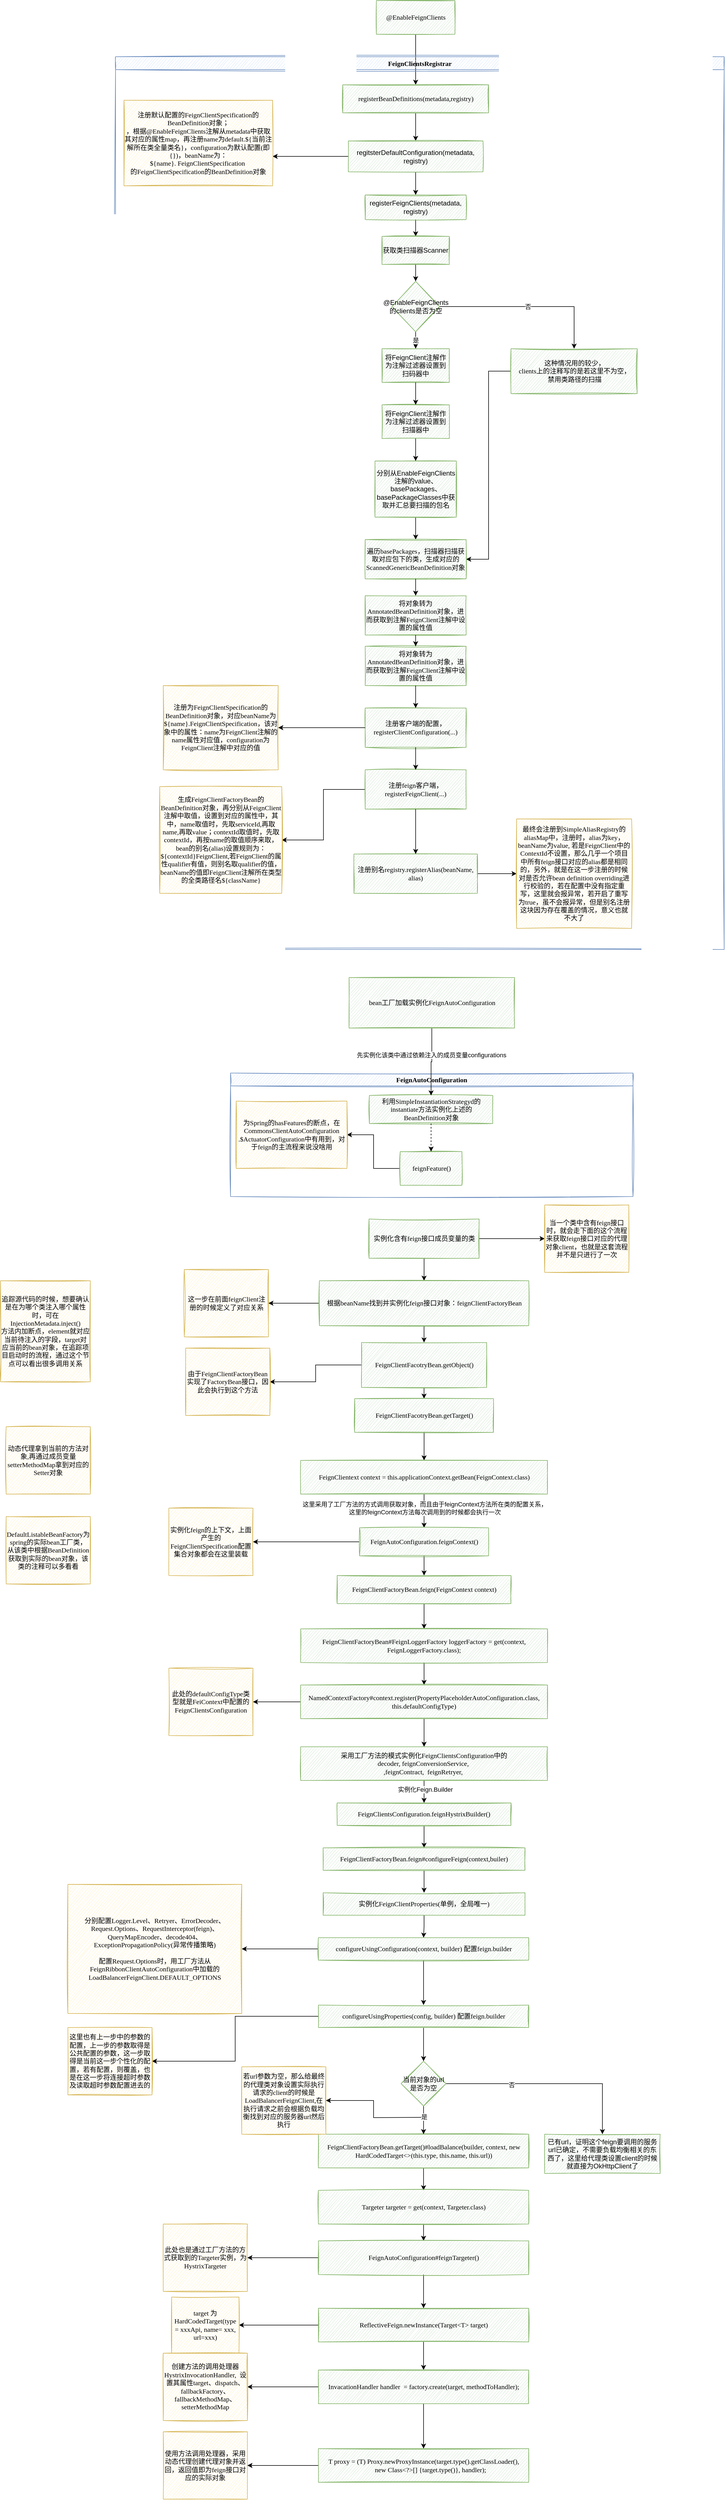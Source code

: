 <mxfile version="17.4.6" type="github">
  <diagram id="6Govmc3wS_7p0buZzhA8" name="第 1 页">
    <mxGraphModel dx="1363" dy="681" grid="1" gridSize="10" guides="1" tooltips="1" connect="1" arrows="1" fold="1" page="0" pageScale="1" pageWidth="827" pageHeight="1169" math="0" shadow="0">
      <root>
        <mxCell id="0" />
        <mxCell id="1" parent="0" />
        <mxCell id="RWXPJWkoNP8diTqihZsk-3" value="" style="edgeStyle=orthogonalEdgeStyle;rounded=0;orthogonalLoop=1;jettySize=auto;html=1;" edge="1" parent="1" source="RWXPJWkoNP8diTqihZsk-1" target="RWXPJWkoNP8diTqihZsk-2">
          <mxGeometry relative="1" as="geometry" />
        </mxCell>
        <mxCell id="RWXPJWkoNP8diTqihZsk-1" value="&lt;font face=&quot;Comic Sans MS&quot;&gt;@EnableFeignClients&lt;/font&gt;" style="html=1;sketch=1;fillColor=#d5e8d4;strokeColor=#82b366;" vertex="1" parent="1">
          <mxGeometry x="340" y="40" width="140" height="60" as="geometry" />
        </mxCell>
        <mxCell id="RWXPJWkoNP8diTqihZsk-5" value="" style="edgeStyle=orthogonalEdgeStyle;rounded=0;orthogonalLoop=1;jettySize=auto;html=1;" edge="1" parent="1" source="RWXPJWkoNP8diTqihZsk-2" target="RWXPJWkoNP8diTqihZsk-4">
          <mxGeometry relative="1" as="geometry" />
        </mxCell>
        <mxCell id="RWXPJWkoNP8diTqihZsk-2" value="&lt;font face=&quot;Comic Sans MS&quot;&gt;registerBeanDefinitions(metadata,registry)&lt;/font&gt;" style="html=1;sketch=1;fillColor=#d5e8d4;strokeColor=#82b366;" vertex="1" parent="1">
          <mxGeometry x="280" y="190" width="260" height="50" as="geometry" />
        </mxCell>
        <mxCell id="RWXPJWkoNP8diTqihZsk-7" value="" style="edgeStyle=orthogonalEdgeStyle;rounded=0;orthogonalLoop=1;jettySize=auto;html=1;" edge="1" parent="1" source="RWXPJWkoNP8diTqihZsk-4" target="RWXPJWkoNP8diTqihZsk-6">
          <mxGeometry relative="1" as="geometry" />
        </mxCell>
        <mxCell id="RWXPJWkoNP8diTqihZsk-10" style="edgeStyle=orthogonalEdgeStyle;rounded=0;orthogonalLoop=1;jettySize=auto;html=1;entryX=0;entryY=0;entryDx=265;entryDy=100;entryPerimeter=0;" edge="1" parent="1" source="RWXPJWkoNP8diTqihZsk-4" target="RWXPJWkoNP8diTqihZsk-9">
          <mxGeometry relative="1" as="geometry" />
        </mxCell>
        <mxCell id="RWXPJWkoNP8diTqihZsk-4" value="regitsterDefaultConfiguration(metadata, registry)" style="whiteSpace=wrap;html=1;fillColor=#d5e8d4;strokeColor=#82b366;sketch=1;" vertex="1" parent="1">
          <mxGeometry x="290" y="290" width="240" height="55" as="geometry" />
        </mxCell>
        <mxCell id="RWXPJWkoNP8diTqihZsk-8" value="FeignClientsRegistrar" style="swimlane;sketch=1;fontFamily=Comic Sans MS;fillColor=#dae8fc;strokeColor=#6c8ebf;" vertex="1" parent="1">
          <mxGeometry x="-125" y="140" width="1085" height="1590" as="geometry" />
        </mxCell>
        <mxCell id="RWXPJWkoNP8diTqihZsk-9" value="注册默认配置的FeignClientSpecification的BeanDefinition对象；&lt;br&gt;，根据@EnableFeignClients注解从metadata中获取其对应的属性map，再注册name为default.${当前注解所在类全量类名}，configuration为默认配置(即{})，beanName为：${name}.&amp;nbsp;FeignClientSpecification&amp;nbsp;&lt;br&gt;的FeignClientSpecification的BeanDefinition对象" style="shape=note;whiteSpace=wrap;html=1;backgroundOutline=1;darkOpacity=0.05;fontFamily=Comic Sans MS;size=0;sketch=1;fillColor=#fff2cc;strokeColor=#d6b656;" vertex="1" parent="RWXPJWkoNP8diTqihZsk-8">
          <mxGeometry x="15" y="77.5" width="265" height="152.5" as="geometry" />
        </mxCell>
        <mxCell id="RWXPJWkoNP8diTqihZsk-24" style="edgeStyle=orthogonalEdgeStyle;rounded=0;orthogonalLoop=1;jettySize=auto;html=1;entryX=0.5;entryY=0;entryDx=0;entryDy=0;" edge="1" parent="RWXPJWkoNP8diTqihZsk-8" source="RWXPJWkoNP8diTqihZsk-6" target="RWXPJWkoNP8diTqihZsk-11">
          <mxGeometry relative="1" as="geometry" />
        </mxCell>
        <mxCell id="RWXPJWkoNP8diTqihZsk-6" value="registerFeignClients(metadata, registry)" style="whiteSpace=wrap;html=1;fillColor=#d5e8d4;strokeColor=#82b366;sketch=1;" vertex="1" parent="RWXPJWkoNP8diTqihZsk-8">
          <mxGeometry x="445" y="246.25" width="180" height="43.75" as="geometry" />
        </mxCell>
        <mxCell id="RWXPJWkoNP8diTqihZsk-25" style="edgeStyle=orthogonalEdgeStyle;rounded=0;orthogonalLoop=1;jettySize=auto;html=1;entryX=0.5;entryY=0;entryDx=0;entryDy=0;" edge="1" parent="RWXPJWkoNP8diTqihZsk-8" source="RWXPJWkoNP8diTqihZsk-11" target="RWXPJWkoNP8diTqihZsk-19">
          <mxGeometry relative="1" as="geometry" />
        </mxCell>
        <mxCell id="RWXPJWkoNP8diTqihZsk-11" value="获取类扫描器Scanner" style="whiteSpace=wrap;html=1;fillColor=#d5e8d4;strokeColor=#82b366;sketch=1;" vertex="1" parent="RWXPJWkoNP8diTqihZsk-8">
          <mxGeometry x="475" y="320" width="120" height="50" as="geometry" />
        </mxCell>
        <mxCell id="RWXPJWkoNP8diTqihZsk-13" value="将FeignClient注解作为注解过滤器设置到扫码器中" style="whiteSpace=wrap;html=1;fillColor=#d5e8d4;strokeColor=#82b366;sketch=1;" vertex="1" parent="RWXPJWkoNP8diTqihZsk-8">
          <mxGeometry x="475" y="520" width="120" height="60" as="geometry" />
        </mxCell>
        <mxCell id="RWXPJWkoNP8diTqihZsk-15" value="将FeignClient注解作为注解过滤器设置到扫描器中" style="whiteSpace=wrap;html=1;fillColor=#d5e8d4;strokeColor=#82b366;sketch=1;" vertex="1" parent="RWXPJWkoNP8diTqihZsk-8">
          <mxGeometry x="475" y="620" width="120" height="60" as="geometry" />
        </mxCell>
        <mxCell id="RWXPJWkoNP8diTqihZsk-16" value="" style="edgeStyle=orthogonalEdgeStyle;rounded=0;orthogonalLoop=1;jettySize=auto;html=1;" edge="1" parent="RWXPJWkoNP8diTqihZsk-8" source="RWXPJWkoNP8diTqihZsk-13" target="RWXPJWkoNP8diTqihZsk-15">
          <mxGeometry relative="1" as="geometry" />
        </mxCell>
        <mxCell id="RWXPJWkoNP8diTqihZsk-29" style="edgeStyle=orthogonalEdgeStyle;rounded=0;orthogonalLoop=1;jettySize=auto;html=1;entryX=0.5;entryY=0;entryDx=0;entryDy=0;" edge="1" parent="RWXPJWkoNP8diTqihZsk-8" source="RWXPJWkoNP8diTqihZsk-17" target="RWXPJWkoNP8diTqihZsk-28">
          <mxGeometry relative="1" as="geometry" />
        </mxCell>
        <mxCell id="RWXPJWkoNP8diTqihZsk-17" value="分别从EnableFeignClients注解的value、basePackages、basePackageClasses中获取并汇总要扫描的包名" style="whiteSpace=wrap;html=1;fillColor=#d5e8d4;strokeColor=#82b366;sketch=1;" vertex="1" parent="RWXPJWkoNP8diTqihZsk-8">
          <mxGeometry x="462.5" y="720" width="145" height="100" as="geometry" />
        </mxCell>
        <mxCell id="RWXPJWkoNP8diTqihZsk-18" value="" style="edgeStyle=orthogonalEdgeStyle;rounded=0;orthogonalLoop=1;jettySize=auto;html=1;" edge="1" parent="RWXPJWkoNP8diTqihZsk-8" source="RWXPJWkoNP8diTqihZsk-15" target="RWXPJWkoNP8diTqihZsk-17">
          <mxGeometry relative="1" as="geometry" />
        </mxCell>
        <mxCell id="RWXPJWkoNP8diTqihZsk-26" value="是" style="edgeStyle=orthogonalEdgeStyle;rounded=0;orthogonalLoop=1;jettySize=auto;html=1;entryX=0.5;entryY=0;entryDx=0;entryDy=0;" edge="1" parent="RWXPJWkoNP8diTqihZsk-8" source="RWXPJWkoNP8diTqihZsk-19" target="RWXPJWkoNP8diTqihZsk-13">
          <mxGeometry relative="1" as="geometry" />
        </mxCell>
        <mxCell id="RWXPJWkoNP8diTqihZsk-27" value="否" style="edgeStyle=orthogonalEdgeStyle;rounded=0;orthogonalLoop=1;jettySize=auto;html=1;entryX=0.5;entryY=0;entryDx=0;entryDy=0;" edge="1" parent="RWXPJWkoNP8diTqihZsk-8" source="RWXPJWkoNP8diTqihZsk-19" target="RWXPJWkoNP8diTqihZsk-22">
          <mxGeometry relative="1" as="geometry" />
        </mxCell>
        <mxCell id="RWXPJWkoNP8diTqihZsk-19" value="@EnableFeignClients的clients是否为空" style="rhombus;whiteSpace=wrap;html=1;fillColor=#d5e8d4;strokeColor=#82b366;sketch=1;" vertex="1" parent="RWXPJWkoNP8diTqihZsk-8">
          <mxGeometry x="492.5" y="400" width="85" height="90" as="geometry" />
        </mxCell>
        <mxCell id="RWXPJWkoNP8diTqihZsk-30" style="edgeStyle=orthogonalEdgeStyle;rounded=0;orthogonalLoop=1;jettySize=auto;html=1;entryX=1;entryY=0.5;entryDx=0;entryDy=0;" edge="1" parent="RWXPJWkoNP8diTqihZsk-8" source="RWXPJWkoNP8diTqihZsk-22" target="RWXPJWkoNP8diTqihZsk-28">
          <mxGeometry relative="1" as="geometry" />
        </mxCell>
        <mxCell id="RWXPJWkoNP8diTqihZsk-22" value="&lt;font face=&quot;Comic Sans MS&quot;&gt;这种情况用的较少，&lt;br&gt;clients上的注释写的是若这里不为空，&lt;br&gt;禁用类路径的扫描&lt;/font&gt;" style="html=1;sketch=1;fillColor=#d5e8d4;strokeColor=#82b366;" vertex="1" parent="RWXPJWkoNP8diTqihZsk-8">
          <mxGeometry x="705" y="520" width="225" height="80" as="geometry" />
        </mxCell>
        <mxCell id="RWXPJWkoNP8diTqihZsk-28" value="&lt;font face=&quot;Comic Sans MS&quot;&gt;遍历basePackages，扫描器扫描获取对应包下的类，生成对应的ScannedGenericBeanDefinition对象&lt;/font&gt;" style="html=1;sketch=1;fillColor=#d5e8d4;strokeColor=#82b366;whiteSpace=wrap;" vertex="1" parent="RWXPJWkoNP8diTqihZsk-8">
          <mxGeometry x="445" y="860" width="180" height="70" as="geometry" />
        </mxCell>
        <mxCell id="RWXPJWkoNP8diTqihZsk-31" value="&lt;font face=&quot;Comic Sans MS&quot;&gt;将对象转为AnnotatedBeanDefinition对象，进而获取到注解FeignClient注解中设置的属性值&lt;/font&gt;" style="html=1;sketch=1;fillColor=#d5e8d4;strokeColor=#82b366;whiteSpace=wrap;" vertex="1" parent="RWXPJWkoNP8diTqihZsk-8">
          <mxGeometry x="445" y="960" width="180" height="70" as="geometry" />
        </mxCell>
        <mxCell id="RWXPJWkoNP8diTqihZsk-32" value="" style="edgeStyle=orthogonalEdgeStyle;rounded=0;orthogonalLoop=1;jettySize=auto;html=1;" edge="1" parent="RWXPJWkoNP8diTqihZsk-8" source="RWXPJWkoNP8diTqihZsk-28" target="RWXPJWkoNP8diTqihZsk-31">
          <mxGeometry relative="1" as="geometry" />
        </mxCell>
        <mxCell id="RWXPJWkoNP8diTqihZsk-33" value="&lt;font face=&quot;Comic Sans MS&quot;&gt;将对象转为AnnotatedBeanDefinition对象，进而获取到注解FeignClient注解中设置的属性值&lt;/font&gt;" style="html=1;sketch=1;fillColor=#d5e8d4;strokeColor=#82b366;whiteSpace=wrap;" vertex="1" parent="RWXPJWkoNP8diTqihZsk-8">
          <mxGeometry x="445" y="1050" width="180" height="70" as="geometry" />
        </mxCell>
        <mxCell id="RWXPJWkoNP8diTqihZsk-34" value="" style="edgeStyle=orthogonalEdgeStyle;rounded=0;orthogonalLoop=1;jettySize=auto;html=1;" edge="1" parent="RWXPJWkoNP8diTqihZsk-8" source="RWXPJWkoNP8diTqihZsk-31" target="RWXPJWkoNP8diTqihZsk-33">
          <mxGeometry relative="1" as="geometry" />
        </mxCell>
        <mxCell id="RWXPJWkoNP8diTqihZsk-35" value="&lt;font face=&quot;Comic Sans MS&quot;&gt;注册客户端的配置，registerClientConfiguration(...)&lt;/font&gt;" style="html=1;sketch=1;fillColor=#d5e8d4;strokeColor=#82b366;whiteSpace=wrap;" vertex="1" parent="RWXPJWkoNP8diTqihZsk-8">
          <mxGeometry x="445" y="1160" width="180" height="70" as="geometry" />
        </mxCell>
        <mxCell id="RWXPJWkoNP8diTqihZsk-36" value="" style="edgeStyle=orthogonalEdgeStyle;rounded=0;orthogonalLoop=1;jettySize=auto;html=1;" edge="1" parent="RWXPJWkoNP8diTqihZsk-8" source="RWXPJWkoNP8diTqihZsk-33" target="RWXPJWkoNP8diTqihZsk-35">
          <mxGeometry relative="1" as="geometry" />
        </mxCell>
        <mxCell id="RWXPJWkoNP8diTqihZsk-37" value="注册为FeignClientSpecification的BeanDefinition对象，对应beanName为${name}.FeignClientSpecification，该对象中的属性：name为FeignClient注解的name属性对应值，configuration为FeignClient注解中对应的值" style="shape=note;whiteSpace=wrap;html=1;backgroundOutline=1;darkOpacity=0.05;fontFamily=Comic Sans MS;size=0;sketch=1;fillColor=#fff2cc;strokeColor=#d6b656;" vertex="1" parent="RWXPJWkoNP8diTqihZsk-8">
          <mxGeometry x="85" y="1120" width="205" height="150" as="geometry" />
        </mxCell>
        <mxCell id="RWXPJWkoNP8diTqihZsk-38" style="edgeStyle=orthogonalEdgeStyle;rounded=0;orthogonalLoop=1;jettySize=auto;html=1;entryX=0;entryY=0;entryDx=205;entryDy=75;entryPerimeter=0;" edge="1" parent="RWXPJWkoNP8diTqihZsk-8" source="RWXPJWkoNP8diTqihZsk-35" target="RWXPJWkoNP8diTqihZsk-37">
          <mxGeometry relative="1" as="geometry">
            <mxPoint x="325" y="1195" as="targetPoint" />
          </mxGeometry>
        </mxCell>
        <mxCell id="RWXPJWkoNP8diTqihZsk-42" style="edgeStyle=orthogonalEdgeStyle;rounded=0;orthogonalLoop=1;jettySize=auto;html=1;" edge="1" parent="RWXPJWkoNP8diTqihZsk-8" source="RWXPJWkoNP8diTqihZsk-39" target="RWXPJWkoNP8diTqihZsk-41">
          <mxGeometry relative="1" as="geometry" />
        </mxCell>
        <mxCell id="RWXPJWkoNP8diTqihZsk-39" value="&lt;font face=&quot;Comic Sans MS&quot;&gt;注册feign客户端，registerFeignClient(...)&lt;/font&gt;" style="html=1;sketch=1;fillColor=#d5e8d4;strokeColor=#82b366;whiteSpace=wrap;" vertex="1" parent="RWXPJWkoNP8diTqihZsk-8">
          <mxGeometry x="445" y="1270" width="180" height="70" as="geometry" />
        </mxCell>
        <mxCell id="RWXPJWkoNP8diTqihZsk-40" value="" style="edgeStyle=orthogonalEdgeStyle;rounded=0;orthogonalLoop=1;jettySize=auto;html=1;" edge="1" parent="RWXPJWkoNP8diTqihZsk-8" source="RWXPJWkoNP8diTqihZsk-35" target="RWXPJWkoNP8diTqihZsk-39">
          <mxGeometry relative="1" as="geometry" />
        </mxCell>
        <mxCell id="RWXPJWkoNP8diTqihZsk-41" value="生成FeignClientFactoryBean的BeanDefinition对象，再分别从FeignClient注解中取值，设置到对应的属性中，其中，name取值时，先取serviceId,再取name,再取value；contextId取值时，先取contextId，再按name的取值顺序来取，bean的别名(alias)设置规则为：${contextId}FeignClient,若FeignClient的属性qualifier有值，则别名取qualifier的值，beanName的值即FeignClient注解所在类型的全类路径名${className}" style="shape=note;whiteSpace=wrap;html=1;backgroundOutline=1;darkOpacity=0.05;fontFamily=Comic Sans MS;size=0;sketch=1;fillColor=#fff2cc;strokeColor=#d6b656;" vertex="1" parent="RWXPJWkoNP8diTqihZsk-8">
          <mxGeometry x="78.75" y="1300" width="217.5" height="190" as="geometry" />
        </mxCell>
        <mxCell id="RWXPJWkoNP8diTqihZsk-47" style="edgeStyle=orthogonalEdgeStyle;rounded=0;orthogonalLoop=1;jettySize=auto;html=1;entryX=0;entryY=0.5;entryDx=0;entryDy=0;entryPerimeter=0;" edge="1" parent="RWXPJWkoNP8diTqihZsk-8" source="RWXPJWkoNP8diTqihZsk-44" target="RWXPJWkoNP8diTqihZsk-46">
          <mxGeometry relative="1" as="geometry" />
        </mxCell>
        <mxCell id="RWXPJWkoNP8diTqihZsk-44" value="&lt;font face=&quot;Comic Sans MS&quot;&gt;注册别名registry.registerAlias(beanName, alias)&lt;/font&gt;" style="html=1;sketch=1;fillColor=#d5e8d4;strokeColor=#82b366;whiteSpace=wrap;" vertex="1" parent="RWXPJWkoNP8diTqihZsk-8">
          <mxGeometry x="425" y="1420" width="220" height="70" as="geometry" />
        </mxCell>
        <mxCell id="RWXPJWkoNP8diTqihZsk-45" value="" style="edgeStyle=orthogonalEdgeStyle;rounded=0;orthogonalLoop=1;jettySize=auto;html=1;" edge="1" parent="RWXPJWkoNP8diTqihZsk-8" source="RWXPJWkoNP8diTqihZsk-39" target="RWXPJWkoNP8diTqihZsk-44">
          <mxGeometry relative="1" as="geometry" />
        </mxCell>
        <mxCell id="RWXPJWkoNP8diTqihZsk-46" value="最终会注册到SimpleAliasRegistry的aliasMap中，注册时，alias为key，beanName为value, 若是FeignClient中的ContextId不设置，那么几乎一个项目中所有feign接口对应的alias都是相同的，另外，就是在这一步注册的时候对是否允许bean definition overriding进行校验的，若在配置中没有指定重写，这里就会报异常，若开启了重写为true，虽不会报异常，但是别名注册这块因为存在覆盖的情况，意义也就不大了" style="shape=note;whiteSpace=wrap;html=1;backgroundOutline=1;darkOpacity=0.05;fontFamily=Comic Sans MS;size=0;sketch=1;fillColor=#fff2cc;strokeColor=#d6b656;" vertex="1" parent="RWXPJWkoNP8diTqihZsk-8">
          <mxGeometry x="715" y="1357.5" width="205" height="195" as="geometry" />
        </mxCell>
        <mxCell id="RWXPJWkoNP8diTqihZsk-51" value="FeignAutoConfiguration" style="swimlane;sketch=1;fontFamily=Comic Sans MS;fillColor=#dae8fc;strokeColor=#6c8ebf;" vertex="1" parent="1">
          <mxGeometry x="80" y="1950" width="717.5" height="220" as="geometry" />
        </mxCell>
        <mxCell id="RWXPJWkoNP8diTqihZsk-74" style="edgeStyle=orthogonalEdgeStyle;rounded=0;orthogonalLoop=1;jettySize=auto;html=1;" edge="1" parent="RWXPJWkoNP8diTqihZsk-51" source="RWXPJWkoNP8diTqihZsk-52" target="RWXPJWkoNP8diTqihZsk-72">
          <mxGeometry relative="1" as="geometry" />
        </mxCell>
        <mxCell id="RWXPJWkoNP8diTqihZsk-52" value="&lt;font face=&quot;Comic Sans MS&quot;&gt;feignFeature()&lt;/font&gt;" style="html=1;sketch=1;fillColor=#d5e8d4;strokeColor=#82b366;" vertex="1" parent="RWXPJWkoNP8diTqihZsk-51">
          <mxGeometry x="302.5" y="140" width="110" height="60" as="geometry" />
        </mxCell>
        <mxCell id="RWXPJWkoNP8diTqihZsk-72" value="为Spring的hasFeatures的断点，在CommonsClientAutoConfiguration&lt;br&gt;.$ActuatorConfiguration中有用到，对于feign的主流程来说没啥用" style="shape=note;whiteSpace=wrap;html=1;backgroundOutline=1;darkOpacity=0.05;fontFamily=Comic Sans MS;size=0;sketch=1;fillColor=#fff2cc;strokeColor=#d6b656;" vertex="1" parent="RWXPJWkoNP8diTqihZsk-51">
          <mxGeometry x="10" y="50" width="197.5" height="120" as="geometry" />
        </mxCell>
        <mxCell id="RWXPJWkoNP8diTqihZsk-48" value="&lt;font face=&quot;Comic Sans MS&quot;&gt;利用SimpleInstantiationStrategyd的instantiate方法实例化上述的BeanDefinition对象&lt;/font&gt;" style="html=1;sketch=1;fillColor=#d5e8d4;strokeColor=#82b366;whiteSpace=wrap;" vertex="1" parent="RWXPJWkoNP8diTqihZsk-51">
          <mxGeometry x="247.5" y="40" width="220" height="50" as="geometry" />
        </mxCell>
        <mxCell id="RWXPJWkoNP8diTqihZsk-50" style="edgeStyle=orthogonalEdgeStyle;rounded=0;orthogonalLoop=1;jettySize=auto;html=1;dashed=1;entryX=0.5;entryY=0;entryDx=0;entryDy=0;" edge="1" parent="RWXPJWkoNP8diTqihZsk-51" source="RWXPJWkoNP8diTqihZsk-48" target="RWXPJWkoNP8diTqihZsk-52">
          <mxGeometry relative="1" as="geometry">
            <mxPoint x="357.5" y="60" as="targetPoint" />
          </mxGeometry>
        </mxCell>
        <mxCell id="RWXPJWkoNP8diTqihZsk-70" value="追踪源代码的时候，想要确认是在为哪个类注入哪个属性时，可在InjectionMetadata.inject()&lt;br&gt;方法内加断点，element就对应当前待注入的字段，target对应当前的bean对象，在追踪项目启动时的流程，通过这个节点可以看出很多调用关系" style="shape=note;whiteSpace=wrap;html=1;backgroundOutline=1;darkOpacity=0.05;fontFamily=Comic Sans MS;size=0;sketch=1;fillColor=#fff2cc;strokeColor=#d6b656;" vertex="1" parent="1">
          <mxGeometry x="-330" y="2320" width="160" height="180" as="geometry" />
        </mxCell>
        <mxCell id="RWXPJWkoNP8diTqihZsk-71" value="动态代理拿到当前的方法对象,再通过成员变量setterMethodMap拿到对应的Setter对象" style="shape=note;whiteSpace=wrap;html=1;backgroundOutline=1;darkOpacity=0.05;fontFamily=Comic Sans MS;size=0;sketch=1;fillColor=#fff2cc;strokeColor=#d6b656;" vertex="1" parent="1">
          <mxGeometry x="-320" y="2580" width="150" height="120" as="geometry" />
        </mxCell>
        <mxCell id="RWXPJWkoNP8diTqihZsk-76" value="DefaultListableBeanFactory为spring的实际bean工厂类，从该类中根据BeanDefinition获取到实际的bean对象，该类的注释可以多看看" style="shape=note;whiteSpace=wrap;html=1;backgroundOutline=1;darkOpacity=0.05;fontFamily=Comic Sans MS;size=0;sketch=1;fillColor=#fff2cc;strokeColor=#d6b656;" vertex="1" parent="1">
          <mxGeometry x="-320" y="2740" width="150" height="120" as="geometry" />
        </mxCell>
        <mxCell id="RWXPJWkoNP8diTqihZsk-78" style="edgeStyle=orthogonalEdgeStyle;rounded=0;orthogonalLoop=1;jettySize=auto;html=1;entryX=0.5;entryY=0;entryDx=0;entryDy=0;" edge="1" parent="1" source="RWXPJWkoNP8diTqihZsk-77" target="RWXPJWkoNP8diTqihZsk-48">
          <mxGeometry relative="1" as="geometry" />
        </mxCell>
        <mxCell id="RWXPJWkoNP8diTqihZsk-79" value="先实例化该类中通过依赖注入的成员变量configurations" style="edgeLabel;html=1;align=center;verticalAlign=middle;resizable=0;points=[];" vertex="1" connectable="0" parent="RWXPJWkoNP8diTqihZsk-78">
          <mxGeometry x="-0.217" y="-1" relative="1" as="geometry">
            <mxPoint as="offset" />
          </mxGeometry>
        </mxCell>
        <mxCell id="RWXPJWkoNP8diTqihZsk-77" value="&lt;font face=&quot;Comic Sans MS&quot;&gt;bean工厂加载实例化FeignAutoConfiguration&lt;/font&gt;" style="html=1;sketch=1;fillColor=#d5e8d4;strokeColor=#82b366;" vertex="1" parent="1">
          <mxGeometry x="291.25" y="1780" width="295" height="90" as="geometry" />
        </mxCell>
        <mxCell id="RWXPJWkoNP8diTqihZsk-55" value="实例化feign的上下文，上面产生的FeignClientSpecification配置集合对象都会在这里装载" style="shape=note;whiteSpace=wrap;html=1;backgroundOutline=1;darkOpacity=0.05;fontFamily=Comic Sans MS;size=0;sketch=1;fillColor=#fff2cc;strokeColor=#d6b656;" vertex="1" parent="1">
          <mxGeometry x="-30" y="2725" width="150" height="120" as="geometry" />
        </mxCell>
        <mxCell id="RWXPJWkoNP8diTqihZsk-83" value="" style="edgeStyle=orthogonalEdgeStyle;rounded=0;orthogonalLoop=1;jettySize=auto;html=1;" edge="1" parent="1" source="RWXPJWkoNP8diTqihZsk-81" target="RWXPJWkoNP8diTqihZsk-82">
          <mxGeometry relative="1" as="geometry" />
        </mxCell>
        <mxCell id="RWXPJWkoNP8diTqihZsk-91" style="edgeStyle=orthogonalEdgeStyle;rounded=0;orthogonalLoop=1;jettySize=auto;html=1;entryX=0;entryY=0.5;entryDx=0;entryDy=0;entryPerimeter=0;" edge="1" parent="1" source="RWXPJWkoNP8diTqihZsk-81" target="RWXPJWkoNP8diTqihZsk-90">
          <mxGeometry relative="1" as="geometry" />
        </mxCell>
        <mxCell id="RWXPJWkoNP8diTqihZsk-81" value="&lt;font face=&quot;Comic Sans MS&quot;&gt;实例化含有feign接口成员变量的类&lt;/font&gt;" style="html=1;sketch=1;fillColor=#d5e8d4;strokeColor=#82b366;" vertex="1" parent="1">
          <mxGeometry x="326.88" y="2210" width="196.25" height="70" as="geometry" />
        </mxCell>
        <mxCell id="RWXPJWkoNP8diTqihZsk-85" value="" style="edgeStyle=orthogonalEdgeStyle;rounded=0;orthogonalLoop=1;jettySize=auto;html=1;" edge="1" parent="1" source="RWXPJWkoNP8diTqihZsk-82" target="RWXPJWkoNP8diTqihZsk-84">
          <mxGeometry relative="1" as="geometry" />
        </mxCell>
        <mxCell id="RWXPJWkoNP8diTqihZsk-87" style="edgeStyle=orthogonalEdgeStyle;rounded=0;orthogonalLoop=1;jettySize=auto;html=1;" edge="1" parent="1" source="RWXPJWkoNP8diTqihZsk-82" target="RWXPJWkoNP8diTqihZsk-86">
          <mxGeometry relative="1" as="geometry" />
        </mxCell>
        <mxCell id="RWXPJWkoNP8diTqihZsk-82" value="&lt;font face=&quot;Comic Sans MS&quot;&gt;根据beanName找到并实例化feign接口对象：feignClientFactoryBean&lt;/font&gt;" style="html=1;sketch=1;fillColor=#d5e8d4;strokeColor=#82b366;" vertex="1" parent="1">
          <mxGeometry x="238.44" y="2320" width="373.13" height="80" as="geometry" />
        </mxCell>
        <mxCell id="RWXPJWkoNP8diTqihZsk-89" style="edgeStyle=orthogonalEdgeStyle;rounded=0;orthogonalLoop=1;jettySize=auto;html=1;entryX=0;entryY=0;entryDx=150;entryDy=60;entryPerimeter=0;" edge="1" parent="1" source="RWXPJWkoNP8diTqihZsk-84" target="RWXPJWkoNP8diTqihZsk-88">
          <mxGeometry relative="1" as="geometry" />
        </mxCell>
        <mxCell id="RWXPJWkoNP8diTqihZsk-93" style="edgeStyle=orthogonalEdgeStyle;rounded=0;orthogonalLoop=1;jettySize=auto;html=1;entryX=0.5;entryY=0;entryDx=0;entryDy=0;" edge="1" parent="1" source="RWXPJWkoNP8diTqihZsk-84" target="RWXPJWkoNP8diTqihZsk-92">
          <mxGeometry relative="1" as="geometry" />
        </mxCell>
        <mxCell id="RWXPJWkoNP8diTqihZsk-84" value="&lt;font face=&quot;Comic Sans MS&quot;&gt;FeignClientFacotryBean.getObject()&lt;/font&gt;" style="html=1;sketch=1;fillColor=#d5e8d4;strokeColor=#82b366;" vertex="1" parent="1">
          <mxGeometry x="313.44" y="2430" width="223.13" height="80" as="geometry" />
        </mxCell>
        <mxCell id="RWXPJWkoNP8diTqihZsk-86" value="这一步在前面feignClient注册的时候定义了对应关系" style="shape=note;whiteSpace=wrap;html=1;backgroundOutline=1;darkOpacity=0.05;fontFamily=Comic Sans MS;size=0;sketch=1;fillColor=#fff2cc;strokeColor=#d6b656;" vertex="1" parent="1">
          <mxGeometry x="-2.5" y="2300" width="150" height="120" as="geometry" />
        </mxCell>
        <mxCell id="RWXPJWkoNP8diTqihZsk-88" value="由于FeignClientFactoryBean实现了FactoryBean接口，因此会执行到这个方法" style="shape=note;whiteSpace=wrap;html=1;backgroundOutline=1;darkOpacity=0.05;fontFamily=Comic Sans MS;size=0;sketch=1;fillColor=#fff2cc;strokeColor=#d6b656;" vertex="1" parent="1">
          <mxGeometry y="2440" width="150" height="120" as="geometry" />
        </mxCell>
        <mxCell id="RWXPJWkoNP8diTqihZsk-90" value="当一个类中含有feign接口时，就会走下面的这个流程来获取feign接口对应的代理对象client，也就是这套流程并不是只进行了一次" style="shape=note;whiteSpace=wrap;html=1;backgroundOutline=1;darkOpacity=0.05;fontFamily=Comic Sans MS;size=0;sketch=1;fillColor=#fff2cc;strokeColor=#d6b656;" vertex="1" parent="1">
          <mxGeometry x="640.01" y="2185" width="150" height="120" as="geometry" />
        </mxCell>
        <mxCell id="RWXPJWkoNP8diTqihZsk-95" style="edgeStyle=orthogonalEdgeStyle;rounded=0;orthogonalLoop=1;jettySize=auto;html=1;entryX=0.5;entryY=0;entryDx=0;entryDy=0;" edge="1" parent="1" source="RWXPJWkoNP8diTqihZsk-92" target="RWXPJWkoNP8diTqihZsk-94">
          <mxGeometry relative="1" as="geometry" />
        </mxCell>
        <mxCell id="RWXPJWkoNP8diTqihZsk-92" value="&lt;span style=&quot;font-family: &amp;#34;comic sans ms&amp;#34;&quot;&gt;FeignClientFacotryBean.getTarget()&lt;/span&gt;" style="html=1;sketch=1;fillColor=#d5e8d4;strokeColor=#82b366;" vertex="1" parent="1">
          <mxGeometry x="301.26" y="2530" width="247.5" height="60" as="geometry" />
        </mxCell>
        <mxCell id="RWXPJWkoNP8diTqihZsk-98" style="edgeStyle=orthogonalEdgeStyle;rounded=0;orthogonalLoop=1;jettySize=auto;html=1;entryX=0.5;entryY=0;entryDx=0;entryDy=0;" edge="1" parent="1" source="RWXPJWkoNP8diTqihZsk-94" target="RWXPJWkoNP8diTqihZsk-96">
          <mxGeometry relative="1" as="geometry" />
        </mxCell>
        <mxCell id="RWXPJWkoNP8diTqihZsk-99" value="这里采用了工厂方法的方式调用获取对象，而且由于feignContext方法所在类的配置关系，&lt;br&gt;这里的feignContext方法每次调用到的时候都会执行一次" style="edgeLabel;html=1;align=center;verticalAlign=middle;resizable=0;points=[];" vertex="1" connectable="0" parent="RWXPJWkoNP8diTqihZsk-98">
          <mxGeometry x="-0.183" y="1" relative="1" as="geometry">
            <mxPoint as="offset" />
          </mxGeometry>
        </mxCell>
        <mxCell id="RWXPJWkoNP8diTqihZsk-94" value="&lt;font face=&quot;Comic Sans MS&quot;&gt;FeignClientext context = this.applicationContext.getBean(FeignContext.class)&lt;/font&gt;" style="html=1;sketch=1;fillColor=#d5e8d4;strokeColor=#82b366;" vertex="1" parent="1">
          <mxGeometry x="205.01" y="2640" width="440" height="60" as="geometry" />
        </mxCell>
        <mxCell id="RWXPJWkoNP8diTqihZsk-100" style="edgeStyle=orthogonalEdgeStyle;rounded=0;orthogonalLoop=1;jettySize=auto;html=1;" edge="1" parent="1" source="RWXPJWkoNP8diTqihZsk-96" target="RWXPJWkoNP8diTqihZsk-55">
          <mxGeometry relative="1" as="geometry" />
        </mxCell>
        <mxCell id="RWXPJWkoNP8diTqihZsk-102" value="" style="edgeStyle=orthogonalEdgeStyle;rounded=0;orthogonalLoop=1;jettySize=auto;html=1;" edge="1" parent="1" source="RWXPJWkoNP8diTqihZsk-96" target="RWXPJWkoNP8diTqihZsk-101">
          <mxGeometry relative="1" as="geometry" />
        </mxCell>
        <mxCell id="RWXPJWkoNP8diTqihZsk-96" value="&lt;font face=&quot;Comic Sans MS&quot;&gt;FeignAutoConfiguration.feignContext()&lt;/font&gt;" style="html=1;sketch=1;fillColor=#d5e8d4;strokeColor=#82b366;" vertex="1" parent="1">
          <mxGeometry x="310.01" y="2760" width="230" height="50" as="geometry" />
        </mxCell>
        <mxCell id="RWXPJWkoNP8diTqihZsk-104" value="" style="edgeStyle=orthogonalEdgeStyle;rounded=0;orthogonalLoop=1;jettySize=auto;html=1;" edge="1" parent="1" source="RWXPJWkoNP8diTqihZsk-101" target="RWXPJWkoNP8diTqihZsk-103">
          <mxGeometry relative="1" as="geometry" />
        </mxCell>
        <mxCell id="RWXPJWkoNP8diTqihZsk-101" value="&lt;font face=&quot;Comic Sans MS&quot;&gt;FeignClientFactoryBean.feign(FeignContext context)&lt;/font&gt;" style="html=1;sketch=1;fillColor=#d5e8d4;strokeColor=#82b366;" vertex="1" parent="1">
          <mxGeometry x="270.01" y="2845" width="309.99" height="50" as="geometry" />
        </mxCell>
        <mxCell id="RWXPJWkoNP8diTqihZsk-106" value="" style="edgeStyle=orthogonalEdgeStyle;rounded=0;orthogonalLoop=1;jettySize=auto;html=1;" edge="1" parent="1" source="RWXPJWkoNP8diTqihZsk-103" target="RWXPJWkoNP8diTqihZsk-105">
          <mxGeometry relative="1" as="geometry" />
        </mxCell>
        <mxCell id="RWXPJWkoNP8diTqihZsk-103" value="&lt;font face=&quot;Comic Sans MS&quot;&gt;FeignClientFactoryBean#FeignLoggerFactory loggerFactory = get(context, FeignLoggerFactory.class);&lt;/font&gt;" style="html=1;sketch=1;fillColor=#d5e8d4;strokeColor=#82b366;whiteSpace=wrap;" vertex="1" parent="1">
          <mxGeometry x="205.01" y="2940" width="439.99" height="60" as="geometry" />
        </mxCell>
        <mxCell id="RWXPJWkoNP8diTqihZsk-108" style="edgeStyle=orthogonalEdgeStyle;rounded=0;orthogonalLoop=1;jettySize=auto;html=1;entryX=0;entryY=0;entryDx=150;entryDy=60;entryPerimeter=0;" edge="1" parent="1" source="RWXPJWkoNP8diTqihZsk-105" target="RWXPJWkoNP8diTqihZsk-107">
          <mxGeometry relative="1" as="geometry" />
        </mxCell>
        <mxCell id="RWXPJWkoNP8diTqihZsk-110" value="" style="edgeStyle=orthogonalEdgeStyle;rounded=0;orthogonalLoop=1;jettySize=auto;html=1;" edge="1" parent="1" source="RWXPJWkoNP8diTqihZsk-105" target="RWXPJWkoNP8diTqihZsk-109">
          <mxGeometry relative="1" as="geometry" />
        </mxCell>
        <mxCell id="RWXPJWkoNP8diTqihZsk-105" value="&lt;font face=&quot;Comic Sans MS&quot;&gt;NamedContextFactory#&lt;/font&gt;&lt;span&gt;&lt;font face=&quot;Comic Sans MS&quot;&gt;context.register(PropertyPlaceholderAutoConfiguration.class,&lt;/font&gt;&lt;/span&gt;&lt;div&gt;&lt;font face=&quot;Comic Sans MS&quot;&gt;&lt;span&gt;				&lt;/span&gt;this.defaultConfigType)&lt;/font&gt;&lt;/div&gt;" style="html=1;sketch=1;fillColor=#d5e8d4;strokeColor=#82b366;whiteSpace=wrap;" vertex="1" parent="1">
          <mxGeometry x="205.02" y="3040" width="439.99" height="60" as="geometry" />
        </mxCell>
        <mxCell id="RWXPJWkoNP8diTqihZsk-107" value="此处的defaultConfigType类型就是FeiContext中配置的FeignClientsConfiguration" style="shape=note;whiteSpace=wrap;html=1;backgroundOutline=1;darkOpacity=0.05;fontFamily=Comic Sans MS;size=0;sketch=1;fillColor=#fff2cc;strokeColor=#d6b656;" vertex="1" parent="1">
          <mxGeometry x="-30" y="3010" width="150" height="120" as="geometry" />
        </mxCell>
        <mxCell id="RWXPJWkoNP8diTqihZsk-112" value="" style="edgeStyle=orthogonalEdgeStyle;rounded=0;orthogonalLoop=1;jettySize=auto;html=1;" edge="1" parent="1" source="RWXPJWkoNP8diTqihZsk-109" target="RWXPJWkoNP8diTqihZsk-111">
          <mxGeometry relative="1" as="geometry" />
        </mxCell>
        <mxCell id="RWXPJWkoNP8diTqihZsk-113" value="实例化Feign.Builder" style="edgeLabel;html=1;align=center;verticalAlign=middle;resizable=0;points=[];" vertex="1" connectable="0" parent="RWXPJWkoNP8diTqihZsk-112">
          <mxGeometry x="-0.2" y="2" relative="1" as="geometry">
            <mxPoint as="offset" />
          </mxGeometry>
        </mxCell>
        <mxCell id="RWXPJWkoNP8diTqihZsk-109" value="&lt;font face=&quot;Comic Sans MS&quot;&gt;采用工厂方法的模式实例化FeignClientsConfiguration中的decoder,&amp;nbsp;&lt;/font&gt;&lt;span style=&quot;font-family: &amp;#34;comic sans ms&amp;#34;&quot;&gt;feignConversionService,&amp;nbsp;&lt;/span&gt;&lt;font face=&quot;Comic Sans MS&quot;&gt;&lt;br&gt;,feignContract,&amp;nbsp; feignRetryer,&amp;nbsp;&lt;/font&gt;" style="html=1;sketch=1;fillColor=#d5e8d4;strokeColor=#82b366;whiteSpace=wrap;" vertex="1" parent="1">
          <mxGeometry x="205.01" y="3150" width="439.99" height="60" as="geometry" />
        </mxCell>
        <mxCell id="RWXPJWkoNP8diTqihZsk-115" value="" style="edgeStyle=orthogonalEdgeStyle;rounded=0;orthogonalLoop=1;jettySize=auto;html=1;" edge="1" parent="1" source="RWXPJWkoNP8diTqihZsk-111" target="RWXPJWkoNP8diTqihZsk-114">
          <mxGeometry relative="1" as="geometry" />
        </mxCell>
        <mxCell id="RWXPJWkoNP8diTqihZsk-111" value="&lt;font face=&quot;Comic Sans MS&quot;&gt;FeignClientsConfiguration.feignHystrixBuilder()&lt;/font&gt;" style="html=1;sketch=1;fillColor=#d5e8d4;strokeColor=#82b366;whiteSpace=wrap;" vertex="1" parent="1">
          <mxGeometry x="270.01" y="3250" width="310" height="40" as="geometry" />
        </mxCell>
        <mxCell id="RWXPJWkoNP8diTqihZsk-117" value="" style="edgeStyle=orthogonalEdgeStyle;rounded=0;orthogonalLoop=1;jettySize=auto;html=1;" edge="1" parent="1" source="RWXPJWkoNP8diTqihZsk-114" target="RWXPJWkoNP8diTqihZsk-116">
          <mxGeometry relative="1" as="geometry" />
        </mxCell>
        <mxCell id="RWXPJWkoNP8diTqihZsk-114" value="&lt;font face=&quot;Comic Sans MS&quot;&gt;FeignClientFactoryBean.feign#configureFeign(context,builer)&lt;/font&gt;" style="html=1;sketch=1;fillColor=#d5e8d4;strokeColor=#82b366;whiteSpace=wrap;" vertex="1" parent="1">
          <mxGeometry x="245.02" y="3330" width="359.99" height="40" as="geometry" />
        </mxCell>
        <mxCell id="RWXPJWkoNP8diTqihZsk-119" value="" style="edgeStyle=orthogonalEdgeStyle;rounded=0;orthogonalLoop=1;jettySize=auto;html=1;" edge="1" parent="1" source="RWXPJWkoNP8diTqihZsk-116" target="RWXPJWkoNP8diTqihZsk-118">
          <mxGeometry relative="1" as="geometry" />
        </mxCell>
        <mxCell id="RWXPJWkoNP8diTqihZsk-116" value="&lt;font face=&quot;Comic Sans MS&quot;&gt;实例化FeignClientProperties(单例，全局唯一)&lt;/font&gt;" style="html=1;sketch=1;fillColor=#d5e8d4;strokeColor=#82b366;whiteSpace=wrap;" vertex="1" parent="1">
          <mxGeometry x="245.02" y="3410" width="359.99" height="40" as="geometry" />
        </mxCell>
        <mxCell id="RWXPJWkoNP8diTqihZsk-121" style="edgeStyle=orthogonalEdgeStyle;rounded=0;orthogonalLoop=1;jettySize=auto;html=1;entryX=0;entryY=0;entryDx=310;entryDy=115;entryPerimeter=0;" edge="1" parent="1" source="RWXPJWkoNP8diTqihZsk-118" target="RWXPJWkoNP8diTqihZsk-120">
          <mxGeometry relative="1" as="geometry" />
        </mxCell>
        <mxCell id="RWXPJWkoNP8diTqihZsk-123" value="" style="edgeStyle=orthogonalEdgeStyle;rounded=0;orthogonalLoop=1;jettySize=auto;html=1;" edge="1" parent="1" source="RWXPJWkoNP8diTqihZsk-118" target="RWXPJWkoNP8diTqihZsk-122">
          <mxGeometry relative="1" as="geometry" />
        </mxCell>
        <mxCell id="RWXPJWkoNP8diTqihZsk-118" value="&lt;font face=&quot;Comic Sans MS&quot;&gt;configureUsingConfiguration(context, builder) 配置feign.builder&lt;/font&gt;" style="html=1;sketch=1;fillColor=#d5e8d4;strokeColor=#82b366;whiteSpace=wrap;" vertex="1" parent="1">
          <mxGeometry x="236.59" y="3490" width="374.98" height="40" as="geometry" />
        </mxCell>
        <mxCell id="RWXPJWkoNP8diTqihZsk-120" value="分别配置Logger.Level、Retryer、ErrorDecoder、Request.Options、RequestInterceptor(feign)、&lt;br&gt;QueryMapEncoder、decode404、ExceptionPropagationPolicy(异常传播策略)&lt;br&gt;&lt;br&gt;配置Request.Options时，用工厂方法从FeignRibbonClientAutoConfiguration中加载的LoadBalancerFeignClient.DEFAULT_OPTIONS" style="shape=note;whiteSpace=wrap;html=1;backgroundOutline=1;darkOpacity=0.05;fontFamily=Comic Sans MS;size=0;sketch=1;fillColor=#fff2cc;strokeColor=#d6b656;" vertex="1" parent="1">
          <mxGeometry x="-210" y="3395" width="310" height="230" as="geometry" />
        </mxCell>
        <mxCell id="RWXPJWkoNP8diTqihZsk-125" style="edgeStyle=orthogonalEdgeStyle;rounded=0;orthogonalLoop=1;jettySize=auto;html=1;entryX=0;entryY=0;entryDx=150;entryDy=60;entryPerimeter=0;" edge="1" parent="1" source="RWXPJWkoNP8diTqihZsk-122" target="RWXPJWkoNP8diTqihZsk-124">
          <mxGeometry relative="1" as="geometry" />
        </mxCell>
        <mxCell id="RWXPJWkoNP8diTqihZsk-149" value="" style="edgeStyle=orthogonalEdgeStyle;rounded=0;orthogonalLoop=1;jettySize=auto;html=1;" edge="1" parent="1" source="RWXPJWkoNP8diTqihZsk-122" target="RWXPJWkoNP8diTqihZsk-148">
          <mxGeometry relative="1" as="geometry" />
        </mxCell>
        <mxCell id="RWXPJWkoNP8diTqihZsk-122" value="&lt;font face=&quot;Comic Sans MS&quot;&gt;configureUsingProperties(config, builder) 配置feign.builder&lt;/font&gt;" style="html=1;sketch=1;fillColor=#d5e8d4;strokeColor=#82b366;whiteSpace=wrap;" vertex="1" parent="1">
          <mxGeometry x="236.59" y="3610" width="374.98" height="40" as="geometry" />
        </mxCell>
        <mxCell id="RWXPJWkoNP8diTqihZsk-124" value="这里也有上一步中的参数的配置，上一步的参数取得是公共配置的参数，这一步取得是当前这一步个性化的配置，若有配置，则覆盖，也是在这一步将连接超时参数及读取超时参数配置进去的" style="shape=note;whiteSpace=wrap;html=1;backgroundOutline=1;darkOpacity=0.05;fontFamily=Comic Sans MS;size=0;sketch=1;fillColor=#fff2cc;strokeColor=#d6b656;" vertex="1" parent="1">
          <mxGeometry x="-210" y="3650" width="150" height="120" as="geometry" />
        </mxCell>
        <mxCell id="RWXPJWkoNP8diTqihZsk-129" value="" style="edgeStyle=orthogonalEdgeStyle;rounded=0;orthogonalLoop=1;jettySize=auto;html=1;" edge="1" parent="1" source="RWXPJWkoNP8diTqihZsk-126" target="RWXPJWkoNP8diTqihZsk-128">
          <mxGeometry relative="1" as="geometry" />
        </mxCell>
        <mxCell id="RWXPJWkoNP8diTqihZsk-126" value="&lt;font face=&quot;Comic Sans MS&quot;&gt;FeignClientFactoryBean.getTarget()#loadBalance(builder, context, new HardCodedTarget&amp;lt;&amp;gt;(this.type, this.name, this.url))&lt;/font&gt;" style="html=1;sketch=1;fillColor=#d5e8d4;strokeColor=#82b366;whiteSpace=wrap;" vertex="1" parent="1">
          <mxGeometry x="236.59" y="3840" width="374.98" height="60" as="geometry" />
        </mxCell>
        <mxCell id="RWXPJWkoNP8diTqihZsk-131" value="" style="edgeStyle=orthogonalEdgeStyle;rounded=0;orthogonalLoop=1;jettySize=auto;html=1;" edge="1" parent="1" source="RWXPJWkoNP8diTqihZsk-128" target="RWXPJWkoNP8diTqihZsk-130">
          <mxGeometry relative="1" as="geometry" />
        </mxCell>
        <mxCell id="RWXPJWkoNP8diTqihZsk-128" value="&lt;font face=&quot;Comic Sans MS&quot;&gt;Targeter targeter = get(context, Targeter.class)&lt;/font&gt;" style="html=1;sketch=1;fillColor=#d5e8d4;strokeColor=#82b366;whiteSpace=wrap;" vertex="1" parent="1">
          <mxGeometry x="236.59" y="3940" width="374.98" height="60" as="geometry" />
        </mxCell>
        <mxCell id="RWXPJWkoNP8diTqihZsk-133" style="edgeStyle=orthogonalEdgeStyle;rounded=0;orthogonalLoop=1;jettySize=auto;html=1;entryX=0;entryY=0;entryDx=150;entryDy=60;entryPerimeter=0;" edge="1" parent="1" source="RWXPJWkoNP8diTqihZsk-130" target="RWXPJWkoNP8diTqihZsk-132">
          <mxGeometry relative="1" as="geometry" />
        </mxCell>
        <mxCell id="RWXPJWkoNP8diTqihZsk-135" value="" style="edgeStyle=orthogonalEdgeStyle;rounded=0;orthogonalLoop=1;jettySize=auto;html=1;" edge="1" parent="1" source="RWXPJWkoNP8diTqihZsk-130" target="RWXPJWkoNP8diTqihZsk-134">
          <mxGeometry relative="1" as="geometry" />
        </mxCell>
        <mxCell id="RWXPJWkoNP8diTqihZsk-130" value="&lt;font face=&quot;Comic Sans MS&quot;&gt;FeignAutoConfiguration#feignTargeter()&lt;/font&gt;" style="html=1;sketch=1;fillColor=#d5e8d4;strokeColor=#82b366;whiteSpace=wrap;" vertex="1" parent="1">
          <mxGeometry x="236.59" y="4030" width="374.98" height="60" as="geometry" />
        </mxCell>
        <mxCell id="RWXPJWkoNP8diTqihZsk-132" value="此处也是通过工厂方法的方式获取到的Targeter实例，为 HystrixTargeter" style="shape=note;whiteSpace=wrap;html=1;backgroundOutline=1;darkOpacity=0.05;fontFamily=Comic Sans MS;size=0;sketch=1;fillColor=#fff2cc;strokeColor=#d6b656;" vertex="1" parent="1">
          <mxGeometry x="-40" y="4000" width="150" height="120" as="geometry" />
        </mxCell>
        <mxCell id="RWXPJWkoNP8diTqihZsk-137" value="" style="edgeStyle=orthogonalEdgeStyle;rounded=0;orthogonalLoop=1;jettySize=auto;html=1;" edge="1" parent="1" source="RWXPJWkoNP8diTqihZsk-134" target="RWXPJWkoNP8diTqihZsk-136">
          <mxGeometry relative="1" as="geometry" />
        </mxCell>
        <mxCell id="RWXPJWkoNP8diTqihZsk-147" style="edgeStyle=orthogonalEdgeStyle;rounded=0;orthogonalLoop=1;jettySize=auto;html=1;entryX=0;entryY=0;entryDx=120;entryDy=50;entryPerimeter=0;" edge="1" parent="1" source="RWXPJWkoNP8diTqihZsk-134" target="RWXPJWkoNP8diTqihZsk-146">
          <mxGeometry relative="1" as="geometry" />
        </mxCell>
        <mxCell id="RWXPJWkoNP8diTqihZsk-134" value="&lt;font face=&quot;Comic Sans MS&quot;&gt;ReflectiveFeign.newInstance(Target&amp;lt;T&amp;gt; target)&lt;/font&gt;" style="html=1;sketch=1;fillColor=#d5e8d4;strokeColor=#82b366;whiteSpace=wrap;" vertex="1" parent="1">
          <mxGeometry x="236.59" y="4150" width="374.98" height="60" as="geometry" />
        </mxCell>
        <mxCell id="RWXPJWkoNP8diTqihZsk-139" style="edgeStyle=orthogonalEdgeStyle;rounded=0;orthogonalLoop=1;jettySize=auto;html=1;" edge="1" parent="1" source="RWXPJWkoNP8diTqihZsk-136" target="RWXPJWkoNP8diTqihZsk-138">
          <mxGeometry relative="1" as="geometry" />
        </mxCell>
        <mxCell id="RWXPJWkoNP8diTqihZsk-141" value="" style="edgeStyle=orthogonalEdgeStyle;rounded=0;orthogonalLoop=1;jettySize=auto;html=1;" edge="1" parent="1" source="RWXPJWkoNP8diTqihZsk-136" target="RWXPJWkoNP8diTqihZsk-140">
          <mxGeometry relative="1" as="geometry" />
        </mxCell>
        <mxCell id="RWXPJWkoNP8diTqihZsk-136" value="&lt;font face=&quot;Comic Sans MS&quot;&gt;InvacationHandler handler&amp;nbsp; = factory.create(target, methodToHandler);&lt;/font&gt;" style="html=1;sketch=1;fillColor=#d5e8d4;strokeColor=#82b366;whiteSpace=wrap;" vertex="1" parent="1">
          <mxGeometry x="236.59" y="4260" width="374.98" height="60" as="geometry" />
        </mxCell>
        <mxCell id="RWXPJWkoNP8diTqihZsk-138" value="创建方法的调用处理器HystrixInvocationHandler,&amp;nbsp; 设置其属性target、dispatch、fallbackFactory、fallbackMethodMap、setterMethodMap" style="shape=note;whiteSpace=wrap;html=1;backgroundOutline=1;darkOpacity=0.05;fontFamily=Comic Sans MS;size=0;sketch=1;fillColor=#fff2cc;strokeColor=#d6b656;" vertex="1" parent="1">
          <mxGeometry x="-40" y="4230" width="150" height="120" as="geometry" />
        </mxCell>
        <mxCell id="RWXPJWkoNP8diTqihZsk-145" style="edgeStyle=orthogonalEdgeStyle;rounded=0;orthogonalLoop=1;jettySize=auto;html=1;entryX=0;entryY=0;entryDx=150;entryDy=60;entryPerimeter=0;" edge="1" parent="1" source="RWXPJWkoNP8diTqihZsk-140" target="RWXPJWkoNP8diTqihZsk-142">
          <mxGeometry relative="1" as="geometry" />
        </mxCell>
        <mxCell id="RWXPJWkoNP8diTqihZsk-140" value="&lt;div&gt;&lt;font face=&quot;Comic Sans MS&quot;&gt;T proxy = (T) Proxy.newProxyInstance(target.type().getClassLoader(),&lt;/font&gt;&lt;/div&gt;&lt;div&gt;&lt;font face=&quot;Comic Sans MS&quot;&gt;&amp;nbsp; &amp;nbsp; &amp;nbsp; &amp;nbsp; new Class&amp;lt;?&amp;gt;[] {target.type()}, handler);&lt;/font&gt;&lt;/div&gt;" style="html=1;sketch=1;fillColor=#d5e8d4;strokeColor=#82b366;whiteSpace=wrap;" vertex="1" parent="1">
          <mxGeometry x="236.59" y="4400" width="374.98" height="60" as="geometry" />
        </mxCell>
        <mxCell id="RWXPJWkoNP8diTqihZsk-142" value="使用方法调用处理器，采用动态代理创建代理对象并返回，返回值即为feign接口对应的实际对象" style="shape=note;whiteSpace=wrap;html=1;backgroundOutline=1;darkOpacity=0.05;fontFamily=Comic Sans MS;size=0;sketch=1;fillColor=#fff2cc;strokeColor=#d6b656;" vertex="1" parent="1">
          <mxGeometry x="-40" y="4370" width="150" height="120" as="geometry" />
        </mxCell>
        <mxCell id="RWXPJWkoNP8diTqihZsk-146" value="target 为HardCodedTarget(type = xxxApi, name= xxx, url=xxx)" style="shape=note;whiteSpace=wrap;html=1;backgroundOutline=1;darkOpacity=0.05;fontFamily=Comic Sans MS;size=0;sketch=1;fillColor=#fff2cc;strokeColor=#d6b656;" vertex="1" parent="1">
          <mxGeometry x="-25" y="4130" width="120" height="100" as="geometry" />
        </mxCell>
        <mxCell id="RWXPJWkoNP8diTqihZsk-150" style="edgeStyle=orthogonalEdgeStyle;rounded=0;orthogonalLoop=1;jettySize=auto;html=1;" edge="1" parent="1" source="RWXPJWkoNP8diTqihZsk-148" target="RWXPJWkoNP8diTqihZsk-126">
          <mxGeometry relative="1" as="geometry" />
        </mxCell>
        <mxCell id="RWXPJWkoNP8diTqihZsk-151" value="是" style="edgeLabel;html=1;align=center;verticalAlign=middle;resizable=0;points=[];" vertex="1" connectable="0" parent="RWXPJWkoNP8diTqihZsk-150">
          <mxGeometry x="-0.261" y="1" relative="1" as="geometry">
            <mxPoint as="offset" />
          </mxGeometry>
        </mxCell>
        <mxCell id="RWXPJWkoNP8diTqihZsk-153" value="" style="edgeStyle=orthogonalEdgeStyle;rounded=0;orthogonalLoop=1;jettySize=auto;html=1;" edge="1" parent="1" source="RWXPJWkoNP8diTqihZsk-148" target="RWXPJWkoNP8diTqihZsk-152">
          <mxGeometry relative="1" as="geometry" />
        </mxCell>
        <mxCell id="RWXPJWkoNP8diTqihZsk-156" value="否" style="edgeLabel;html=1;align=center;verticalAlign=middle;resizable=0;points=[];" vertex="1" connectable="0" parent="RWXPJWkoNP8diTqihZsk-153">
          <mxGeometry x="-0.369" y="-1" relative="1" as="geometry">
            <mxPoint y="1" as="offset" />
          </mxGeometry>
        </mxCell>
        <mxCell id="RWXPJWkoNP8diTqihZsk-155" style="edgeStyle=orthogonalEdgeStyle;rounded=0;orthogonalLoop=1;jettySize=auto;html=1;" edge="1" parent="1" target="RWXPJWkoNP8diTqihZsk-154">
          <mxGeometry relative="1" as="geometry">
            <mxPoint x="420" y="3810" as="sourcePoint" />
          </mxGeometry>
        </mxCell>
        <mxCell id="RWXPJWkoNP8diTqihZsk-148" value="当前对象的url是否为空" style="rhombus;whiteSpace=wrap;html=1;fillColor=#d5e8d4;strokeColor=#82b366;sketch=1;" vertex="1" parent="1">
          <mxGeometry x="384.08" y="3710" width="80" height="80" as="geometry" />
        </mxCell>
        <mxCell id="RWXPJWkoNP8diTqihZsk-152" value="已有url，证明这个feign要调用的服务url已确定，不需要负载均衡相关的东西了，这里给代理类设置client的时候就直接为OkHttpClient了" style="whiteSpace=wrap;html=1;fillColor=#d5e8d4;strokeColor=#82b366;sketch=1;" vertex="1" parent="1">
          <mxGeometry x="640.01" y="3840" width="205.92" height="70" as="geometry" />
        </mxCell>
        <mxCell id="RWXPJWkoNP8diTqihZsk-154" value="若url参数为空，那么给最终的代理类对象设置实际执行请求的client的时候是LoadBalancerFeignClient,在执行请求之前会根据负载均衡找到对应的服务器url然后执行" style="shape=note;whiteSpace=wrap;html=1;backgroundOutline=1;darkOpacity=0.05;fontFamily=Comic Sans MS;size=0;sketch=1;fillColor=#fff2cc;strokeColor=#d6b656;" vertex="1" parent="1">
          <mxGeometry x="100" y="3720" width="150" height="120" as="geometry" />
        </mxCell>
      </root>
    </mxGraphModel>
  </diagram>
</mxfile>
